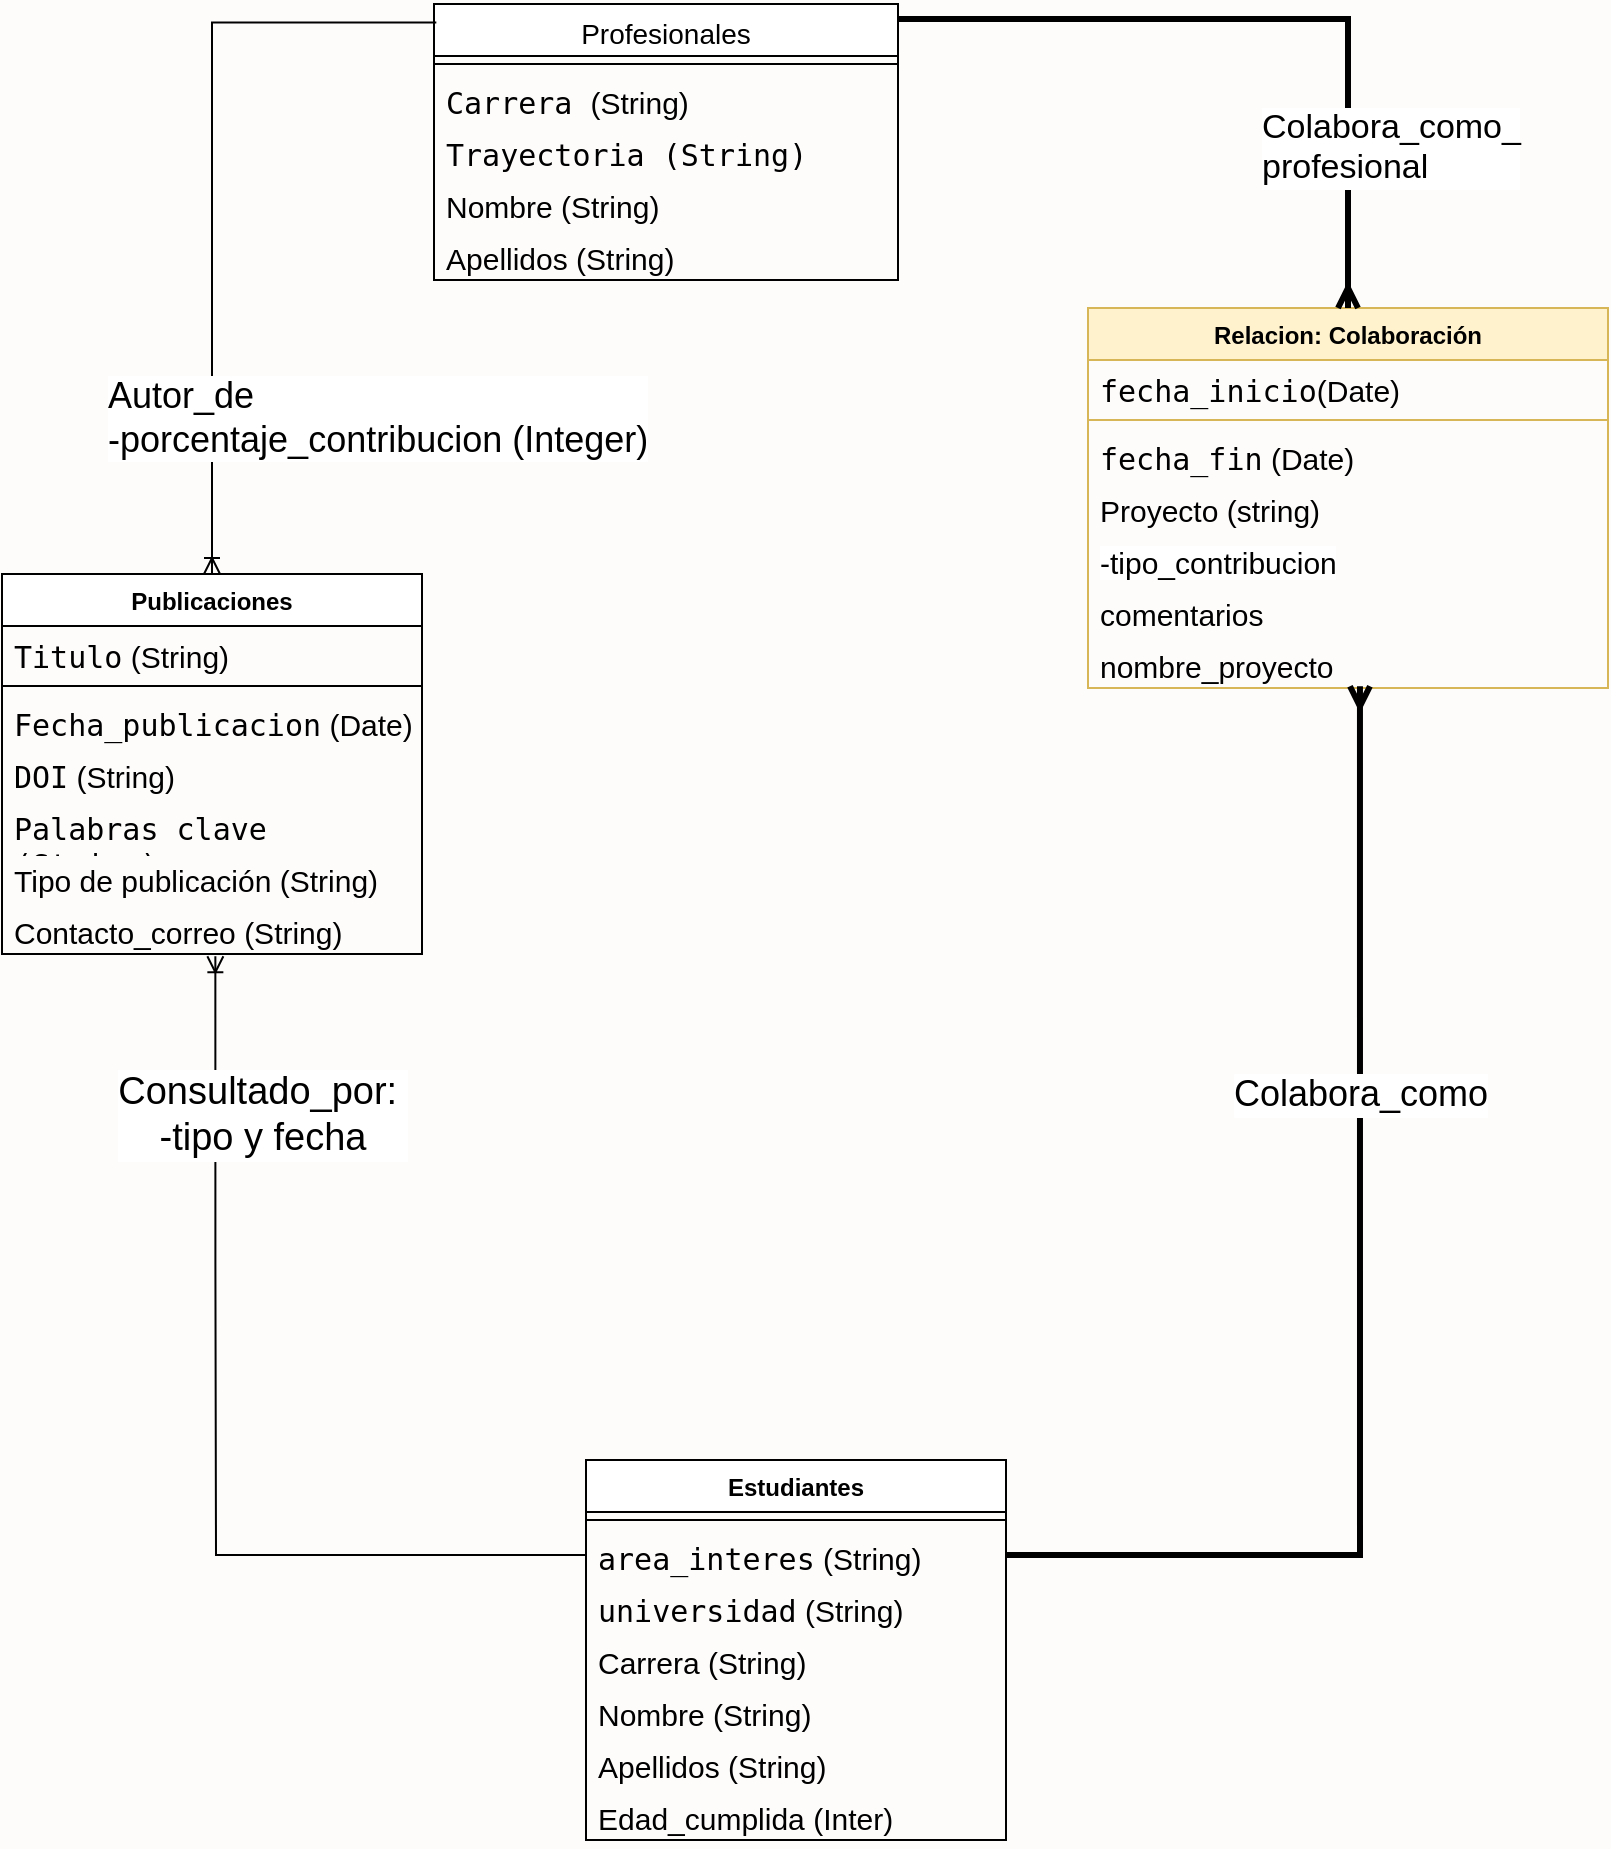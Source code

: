 <mxfile version="24.7.13">
  <diagram name="Page-1" id="c4acf3e9-155e-7222-9cf6-157b1a14988f">
    <mxGraphModel dx="2049" dy="1114" grid="0" gridSize="10" guides="1" tooltips="1" connect="1" arrows="1" fold="1" page="1" pageScale="1" pageWidth="850" pageHeight="1100" background="#fefbfb" math="0" shadow="0">
      <root>
        <mxCell id="0" />
        <mxCell id="1" parent="0" />
        <mxCell id="KKd6EJms6sxG2ZDydU-u-7" value="&lt;span style=&quot;font-weight: 400;&quot;&gt;&lt;font style=&quot;font-size: 14px;&quot;&gt;Profesionales&lt;/font&gt;&lt;/span&gt;" style="swimlane;fontStyle=1;align=center;verticalAlign=top;childLayout=stackLayout;horizontal=1;startSize=26;horizontalStack=0;resizeParent=1;resizeParentMax=0;resizeLast=0;collapsible=1;marginBottom=0;whiteSpace=wrap;html=1;" vertex="1" parent="1">
          <mxGeometry x="240" y="83" width="232" height="138" as="geometry" />
        </mxCell>
        <mxCell id="KKd6EJms6sxG2ZDydU-u-9" value="" style="line;strokeWidth=1;fillColor=none;align=left;verticalAlign=middle;spacingTop=-1;spacingLeft=3;spacingRight=3;rotatable=0;labelPosition=right;points=[];portConstraint=eastwest;strokeColor=inherit;" vertex="1" parent="KKd6EJms6sxG2ZDydU-u-7">
          <mxGeometry y="26" width="232" height="8" as="geometry" />
        </mxCell>
        <mxCell id="KKd6EJms6sxG2ZDydU-u-12" value="&lt;font face=&quot;monospace&quot;&gt;Carrera&amp;nbsp;&lt;/font&gt;(String)" style="text;strokeColor=none;fillColor=none;align=left;verticalAlign=top;spacingLeft=4;spacingRight=4;overflow=hidden;rotatable=0;points=[[0,0.5],[1,0.5]];portConstraint=eastwest;whiteSpace=wrap;html=1;fontSize=15;" vertex="1" parent="KKd6EJms6sxG2ZDydU-u-7">
          <mxGeometry y="34" width="232" height="26" as="geometry" />
        </mxCell>
        <mxCell id="KKd6EJms6sxG2ZDydU-u-13" value="&lt;span style=&quot;font-family: monospace;&quot;&gt;Trayectoria (String)&lt;/span&gt;" style="text;strokeColor=none;fillColor=none;align=left;verticalAlign=top;spacingLeft=4;spacingRight=4;overflow=hidden;rotatable=0;points=[[0,0.5],[1,0.5]];portConstraint=eastwest;whiteSpace=wrap;html=1;fontSize=15;" vertex="1" parent="KKd6EJms6sxG2ZDydU-u-7">
          <mxGeometry y="60" width="232" height="26" as="geometry" />
        </mxCell>
        <mxCell id="KKd6EJms6sxG2ZDydU-u-95" value="Nombre (String)" style="text;strokeColor=none;fillColor=none;align=left;verticalAlign=top;spacingLeft=4;spacingRight=4;overflow=hidden;rotatable=0;points=[[0,0.5],[1,0.5]];portConstraint=eastwest;whiteSpace=wrap;html=1;fontSize=15;" vertex="1" parent="KKd6EJms6sxG2ZDydU-u-7">
          <mxGeometry y="86" width="232" height="26" as="geometry" />
        </mxCell>
        <mxCell id="KKd6EJms6sxG2ZDydU-u-96" value="Apellidos (String)" style="text;strokeColor=none;fillColor=none;align=left;verticalAlign=top;spacingLeft=4;spacingRight=4;overflow=hidden;rotatable=0;points=[[0,0.5],[1,0.5]];portConstraint=eastwest;whiteSpace=wrap;html=1;fontSize=15;" vertex="1" parent="KKd6EJms6sxG2ZDydU-u-7">
          <mxGeometry y="112" width="232" height="26" as="geometry" />
        </mxCell>
        <mxCell id="KKd6EJms6sxG2ZDydU-u-16" value="&lt;strong&gt;Publicaciones&lt;/strong&gt;" style="swimlane;fontStyle=1;align=center;verticalAlign=top;childLayout=stackLayout;horizontal=1;startSize=26;horizontalStack=0;resizeParent=1;resizeParentMax=0;resizeLast=0;collapsible=1;marginBottom=0;whiteSpace=wrap;html=1;" vertex="1" parent="1">
          <mxGeometry x="24" y="368" width="210" height="190" as="geometry" />
        </mxCell>
        <mxCell id="KKd6EJms6sxG2ZDydU-u-17" value="&lt;code style=&quot;font-size: 15px;&quot;&gt;Titulo&lt;/code&gt; (String)" style="text;strokeColor=none;fillColor=none;align=left;verticalAlign=top;spacingLeft=4;spacingRight=4;overflow=hidden;rotatable=0;points=[[0,0.5],[1,0.5]];portConstraint=eastwest;whiteSpace=wrap;html=1;fontSize=15;" vertex="1" parent="KKd6EJms6sxG2ZDydU-u-16">
          <mxGeometry y="26" width="210" height="26" as="geometry" />
        </mxCell>
        <mxCell id="KKd6EJms6sxG2ZDydU-u-18" value="" style="line;strokeWidth=1;fillColor=none;align=left;verticalAlign=middle;spacingTop=-1;spacingLeft=3;spacingRight=3;rotatable=0;labelPosition=right;points=[];portConstraint=eastwest;strokeColor=inherit;" vertex="1" parent="KKd6EJms6sxG2ZDydU-u-16">
          <mxGeometry y="52" width="210" height="8" as="geometry" />
        </mxCell>
        <mxCell id="KKd6EJms6sxG2ZDydU-u-19" value="&lt;code style=&quot;font-size: 15px;&quot;&gt;Fecha_publicacion&lt;/code&gt; (Date)" style="text;strokeColor=none;fillColor=none;align=left;verticalAlign=top;spacingLeft=4;spacingRight=4;overflow=hidden;rotatable=0;points=[[0,0.5],[1,0.5]];portConstraint=eastwest;whiteSpace=wrap;html=1;fontSize=15;" vertex="1" parent="KKd6EJms6sxG2ZDydU-u-16">
          <mxGeometry y="60" width="210" height="26" as="geometry" />
        </mxCell>
        <mxCell id="KKd6EJms6sxG2ZDydU-u-20" value="&lt;font face=&quot;monospace&quot; style=&quot;font-size: 15px;&quot;&gt;DOI&lt;/font&gt; (String)" style="text;strokeColor=none;fillColor=none;align=left;verticalAlign=top;spacingLeft=4;spacingRight=4;overflow=hidden;rotatable=0;points=[[0,0.5],[1,0.5]];portConstraint=eastwest;whiteSpace=wrap;html=1;fontSize=15;" vertex="1" parent="KKd6EJms6sxG2ZDydU-u-16">
          <mxGeometry y="86" width="210" height="26" as="geometry" />
        </mxCell>
        <mxCell id="KKd6EJms6sxG2ZDydU-u-21" value="&lt;font face=&quot;monospace&quot; style=&quot;font-size: 15px;&quot;&gt;Palabras clave (String)&lt;/font&gt;" style="text;strokeColor=none;fillColor=none;align=left;verticalAlign=top;spacingLeft=4;spacingRight=4;overflow=hidden;rotatable=0;points=[[0,0.5],[1,0.5]];portConstraint=eastwest;whiteSpace=wrap;html=1;fontSize=15;" vertex="1" parent="KKd6EJms6sxG2ZDydU-u-16">
          <mxGeometry y="112" width="210" height="26" as="geometry" />
        </mxCell>
        <mxCell id="KKd6EJms6sxG2ZDydU-u-92" value="Tipo de publicación (String)&lt;div&gt;&lt;br&gt;&lt;/div&gt;" style="text;strokeColor=none;fillColor=none;align=left;verticalAlign=top;spacingLeft=4;spacingRight=4;overflow=hidden;rotatable=0;points=[[0,0.5],[1,0.5]];portConstraint=eastwest;whiteSpace=wrap;html=1;fontSize=15;" vertex="1" parent="KKd6EJms6sxG2ZDydU-u-16">
          <mxGeometry y="138" width="210" height="26" as="geometry" />
        </mxCell>
        <mxCell id="KKd6EJms6sxG2ZDydU-u-99" value="Contacto_correo (String)" style="text;strokeColor=none;fillColor=none;align=left;verticalAlign=top;spacingLeft=4;spacingRight=4;overflow=hidden;rotatable=0;points=[[0,0.5],[1,0.5]];portConstraint=eastwest;whiteSpace=wrap;html=1;fontSize=15;" vertex="1" parent="KKd6EJms6sxG2ZDydU-u-16">
          <mxGeometry y="164" width="210" height="26" as="geometry" />
        </mxCell>
        <mxCell id="KKd6EJms6sxG2ZDydU-u-23" value="Relacion: Colaboración" style="swimlane;fontStyle=1;align=center;verticalAlign=top;childLayout=stackLayout;horizontal=1;startSize=26;horizontalStack=0;resizeParent=1;resizeParentMax=0;resizeLast=0;collapsible=1;marginBottom=0;whiteSpace=wrap;html=1;fillColor=#fff2cc;strokeColor=#d6b656;" vertex="1" parent="1">
          <mxGeometry x="567" y="235" width="260" height="190" as="geometry" />
        </mxCell>
        <mxCell id="KKd6EJms6sxG2ZDydU-u-24" value="&lt;code style=&quot;font-size: 15px;&quot;&gt;fecha_inicio&lt;/code&gt;(Date)" style="text;strokeColor=none;fillColor=none;align=left;verticalAlign=top;spacingLeft=4;spacingRight=4;overflow=hidden;rotatable=0;points=[[0,0.5],[1,0.5]];portConstraint=eastwest;whiteSpace=wrap;html=1;fontSize=15;" vertex="1" parent="KKd6EJms6sxG2ZDydU-u-23">
          <mxGeometry y="26" width="260" height="26" as="geometry" />
        </mxCell>
        <mxCell id="KKd6EJms6sxG2ZDydU-u-25" value="" style="line;strokeWidth=1;fillColor=none;align=left;verticalAlign=middle;spacingTop=-1;spacingLeft=3;spacingRight=3;rotatable=0;labelPosition=right;points=[];portConstraint=eastwest;strokeColor=inherit;" vertex="1" parent="KKd6EJms6sxG2ZDydU-u-23">
          <mxGeometry y="52" width="260" height="8" as="geometry" />
        </mxCell>
        <mxCell id="KKd6EJms6sxG2ZDydU-u-26" value="&lt;code style=&quot;font-size: 15px;&quot;&gt;fecha_fin&lt;/code&gt; (Date)" style="text;strokeColor=none;fillColor=none;align=left;verticalAlign=top;spacingLeft=4;spacingRight=4;overflow=hidden;rotatable=0;points=[[0,0.5],[1,0.5]];portConstraint=eastwest;whiteSpace=wrap;html=1;fontSize=15;" vertex="1" parent="KKd6EJms6sxG2ZDydU-u-23">
          <mxGeometry y="60" width="260" height="26" as="geometry" />
        </mxCell>
        <mxCell id="KKd6EJms6sxG2ZDydU-u-30" value="Proyecto (string)" style="text;strokeColor=none;fillColor=none;align=left;verticalAlign=top;spacingLeft=4;spacingRight=4;overflow=hidden;rotatable=0;points=[[0,0.5],[1,0.5]];portConstraint=eastwest;whiteSpace=wrap;html=1;fontSize=15;" vertex="1" parent="KKd6EJms6sxG2ZDydU-u-23">
          <mxGeometry y="86" width="260" height="26" as="geometry" />
        </mxCell>
        <mxCell id="KKd6EJms6sxG2ZDydU-u-110" value="&lt;span style=&quot;text-wrap: nowrap; background-color: rgb(255, 255, 255);&quot;&gt;-tipo_contribucion&lt;/span&gt;" style="text;strokeColor=none;fillColor=none;align=left;verticalAlign=top;spacingLeft=4;spacingRight=4;overflow=hidden;rotatable=0;points=[[0,0.5],[1,0.5]];portConstraint=eastwest;whiteSpace=wrap;html=1;fontSize=15;" vertex="1" parent="KKd6EJms6sxG2ZDydU-u-23">
          <mxGeometry y="112" width="260" height="26" as="geometry" />
        </mxCell>
        <mxCell id="KKd6EJms6sxG2ZDydU-u-111" value="comentarios" style="text;strokeColor=none;fillColor=none;align=left;verticalAlign=top;spacingLeft=4;spacingRight=4;overflow=hidden;rotatable=0;points=[[0,0.5],[1,0.5]];portConstraint=eastwest;whiteSpace=wrap;html=1;fontSize=15;" vertex="1" parent="KKd6EJms6sxG2ZDydU-u-23">
          <mxGeometry y="138" width="260" height="26" as="geometry" />
        </mxCell>
        <mxCell id="KKd6EJms6sxG2ZDydU-u-112" value="nombre_proyecto" style="text;strokeColor=none;fillColor=none;align=left;verticalAlign=top;spacingLeft=4;spacingRight=4;overflow=hidden;rotatable=0;points=[[0,0.5],[1,0.5]];portConstraint=eastwest;whiteSpace=wrap;html=1;fontSize=15;" vertex="1" parent="KKd6EJms6sxG2ZDydU-u-23">
          <mxGeometry y="164" width="260" height="26" as="geometry" />
        </mxCell>
        <mxCell id="KKd6EJms6sxG2ZDydU-u-31" value="Estudiantes" style="swimlane;fontStyle=1;align=center;verticalAlign=top;childLayout=stackLayout;horizontal=1;startSize=26;horizontalStack=0;resizeParent=1;resizeParentMax=0;resizeLast=0;collapsible=1;marginBottom=0;whiteSpace=wrap;html=1;" vertex="1" parent="1">
          <mxGeometry x="316" y="811" width="210" height="190" as="geometry" />
        </mxCell>
        <mxCell id="KKd6EJms6sxG2ZDydU-u-33" value="" style="line;strokeWidth=1;fillColor=none;align=left;verticalAlign=middle;spacingTop=-1;spacingLeft=3;spacingRight=3;rotatable=0;labelPosition=right;points=[];portConstraint=eastwest;strokeColor=inherit;" vertex="1" parent="KKd6EJms6sxG2ZDydU-u-31">
          <mxGeometry y="26" width="210" height="8" as="geometry" />
        </mxCell>
        <mxCell id="KKd6EJms6sxG2ZDydU-u-36" value="&lt;code style=&quot;font-size: 15px;&quot;&gt;area_interes&lt;/code&gt; (String)" style="text;strokeColor=none;fillColor=none;align=left;verticalAlign=top;spacingLeft=4;spacingRight=4;overflow=hidden;rotatable=0;points=[[0,0.5],[1,0.5]];portConstraint=eastwest;whiteSpace=wrap;html=1;fontSize=15;" vertex="1" parent="KKd6EJms6sxG2ZDydU-u-31">
          <mxGeometry y="34" width="210" height="26" as="geometry" />
        </mxCell>
        <mxCell id="KKd6EJms6sxG2ZDydU-u-37" value="&lt;code style=&quot;font-size: 15px;&quot;&gt;universidad&lt;/code&gt; (String)" style="text;strokeColor=none;fillColor=none;align=left;verticalAlign=top;spacingLeft=4;spacingRight=4;overflow=hidden;rotatable=0;points=[[0,0.5],[1,0.5]];portConstraint=eastwest;whiteSpace=wrap;html=1;fontSize=15;" vertex="1" parent="KKd6EJms6sxG2ZDydU-u-31">
          <mxGeometry y="60" width="210" height="26" as="geometry" />
        </mxCell>
        <mxCell id="KKd6EJms6sxG2ZDydU-u-94" value="Carrera (String)" style="text;strokeColor=none;fillColor=none;align=left;verticalAlign=top;spacingLeft=4;spacingRight=4;overflow=hidden;rotatable=0;points=[[0,0.5],[1,0.5]];portConstraint=eastwest;whiteSpace=wrap;html=1;fontSize=15;" vertex="1" parent="KKd6EJms6sxG2ZDydU-u-31">
          <mxGeometry y="86" width="210" height="26" as="geometry" />
        </mxCell>
        <mxCell id="KKd6EJms6sxG2ZDydU-u-97" value="Nombre (String)" style="text;strokeColor=none;fillColor=none;align=left;verticalAlign=top;spacingLeft=4;spacingRight=4;overflow=hidden;rotatable=0;points=[[0,0.5],[1,0.5]];portConstraint=eastwest;whiteSpace=wrap;html=1;fontSize=15;" vertex="1" parent="KKd6EJms6sxG2ZDydU-u-31">
          <mxGeometry y="112" width="210" height="26" as="geometry" />
        </mxCell>
        <mxCell id="KKd6EJms6sxG2ZDydU-u-98" value="Apellidos (String)" style="text;strokeColor=none;fillColor=none;align=left;verticalAlign=top;spacingLeft=4;spacingRight=4;overflow=hidden;rotatable=0;points=[[0,0.5],[1,0.5]];portConstraint=eastwest;whiteSpace=wrap;html=1;fontSize=15;" vertex="1" parent="KKd6EJms6sxG2ZDydU-u-31">
          <mxGeometry y="138" width="210" height="26" as="geometry" />
        </mxCell>
        <mxCell id="KKd6EJms6sxG2ZDydU-u-100" value="Edad_cumplida (Inter)" style="text;strokeColor=none;fillColor=none;align=left;verticalAlign=top;spacingLeft=4;spacingRight=4;overflow=hidden;rotatable=0;points=[[0,0.5],[1,0.5]];portConstraint=eastwest;whiteSpace=wrap;html=1;fontSize=15;" vertex="1" parent="KKd6EJms6sxG2ZDydU-u-31">
          <mxGeometry y="164" width="210" height="26" as="geometry" />
        </mxCell>
        <mxCell id="KKd6EJms6sxG2ZDydU-u-40" value="&lt;font style=&quot;font-size: 18px;&quot;&gt;Autor_de&amp;nbsp;&lt;/font&gt;&lt;div style=&quot;font-size: 18px;&quot;&gt;&lt;font style=&quot;font-size: 18px;&quot;&gt;-porcentaje_contribucion (Integer)&lt;/font&gt;&lt;/div&gt;" style="endArrow=ERoneToMany;endFill=0;html=1;edgeStyle=orthogonalEdgeStyle;align=left;verticalAlign=top;rounded=0;entryX=0.5;entryY=0;entryDx=0;entryDy=0;exitX=0.005;exitY=0.067;exitDx=0;exitDy=0;exitPerimeter=0;strokeWidth=1;fontSize=15;" edge="1" parent="1" source="KKd6EJms6sxG2ZDydU-u-7" target="KKd6EJms6sxG2ZDydU-u-16">
          <mxGeometry x="0.452" y="-54" relative="1" as="geometry">
            <mxPoint x="270" y="113" as="sourcePoint" />
            <mxPoint x="260" y="640" as="targetPoint" />
            <mxPoint as="offset" />
          </mxGeometry>
        </mxCell>
        <mxCell id="KKd6EJms6sxG2ZDydU-u-42" value="&lt;font style=&quot;font-size: 17px;&quot;&gt;Colabora_como_&lt;/font&gt;&lt;div&gt;&lt;font style=&quot;font-size: 17px;&quot;&gt;profesional&lt;/font&gt;&lt;/div&gt;" style="endArrow=ERmany;endFill=0;html=1;edgeStyle=orthogonalEdgeStyle;align=left;verticalAlign=top;rounded=0;entryX=0.5;entryY=0;entryDx=0;entryDy=0;exitX=0.998;exitY=0.054;exitDx=0;exitDy=0;exitPerimeter=0;strokeWidth=3;fontSize=15;startArrow=none;startFill=0;" edge="1" parent="1" source="KKd6EJms6sxG2ZDydU-u-7" target="KKd6EJms6sxG2ZDydU-u-23">
          <mxGeometry x="-0.024" y="-38" relative="1" as="geometry">
            <mxPoint x="780" y="90" as="sourcePoint" />
            <mxPoint x="619" y="334" as="targetPoint" />
            <mxPoint as="offset" />
          </mxGeometry>
        </mxCell>
        <mxCell id="KKd6EJms6sxG2ZDydU-u-84" value="&lt;font style=&quot;font-size: 19px;&quot;&gt;Consultado_por:&amp;nbsp;&lt;/font&gt;&lt;div&gt;&lt;font style=&quot;font-size: 19px;&quot;&gt;-tipo y fecha&lt;/font&gt;&lt;/div&gt;" style="html=1;verticalAlign=bottom;endArrow=none;rounded=0;entryX=0;entryY=0.25;entryDx=0;entryDy=0;edgeStyle=orthogonalEdgeStyle;endFill=0;startArrow=ERoneToMany;startFill=0;exitX=0.508;exitY=1.044;exitDx=0;exitDy=0;exitPerimeter=0;" edge="1" parent="1" source="KKd6EJms6sxG2ZDydU-u-99" target="KKd6EJms6sxG2ZDydU-u-31">
          <mxGeometry x="-0.569" y="23" width="80" relative="1" as="geometry">
            <mxPoint x="131" y="740" as="sourcePoint" />
            <mxPoint x="232" y="797" as="targetPoint" />
            <Array as="points">
              <mxPoint x="131" y="713" />
              <mxPoint x="131" y="879" />
            </Array>
            <mxPoint as="offset" />
          </mxGeometry>
        </mxCell>
        <mxCell id="KKd6EJms6sxG2ZDydU-u-89" value="&lt;span style=&quot;text-align: left;&quot;&gt;&lt;font style=&quot;font-size: 18px;&quot;&gt;Colabora_como&lt;/font&gt;&lt;/span&gt;" style="html=1;verticalAlign=bottom;endArrow=ERmany;rounded=0;exitX=1;exitY=0.25;exitDx=0;exitDy=0;edgeStyle=orthogonalEdgeStyle;strokeWidth=3;endFill=0;entryX=0.523;entryY=0.967;entryDx=0;entryDy=0;entryPerimeter=0;" edge="1" parent="1" source="KKd6EJms6sxG2ZDydU-u-31" target="KKd6EJms6sxG2ZDydU-u-112">
          <mxGeometry x="0.289" width="80" relative="1" as="geometry">
            <mxPoint x="600" y="844" as="sourcePoint" />
            <mxPoint x="698" y="580" as="targetPoint" />
            <mxPoint as="offset" />
          </mxGeometry>
        </mxCell>
      </root>
    </mxGraphModel>
  </diagram>
</mxfile>
